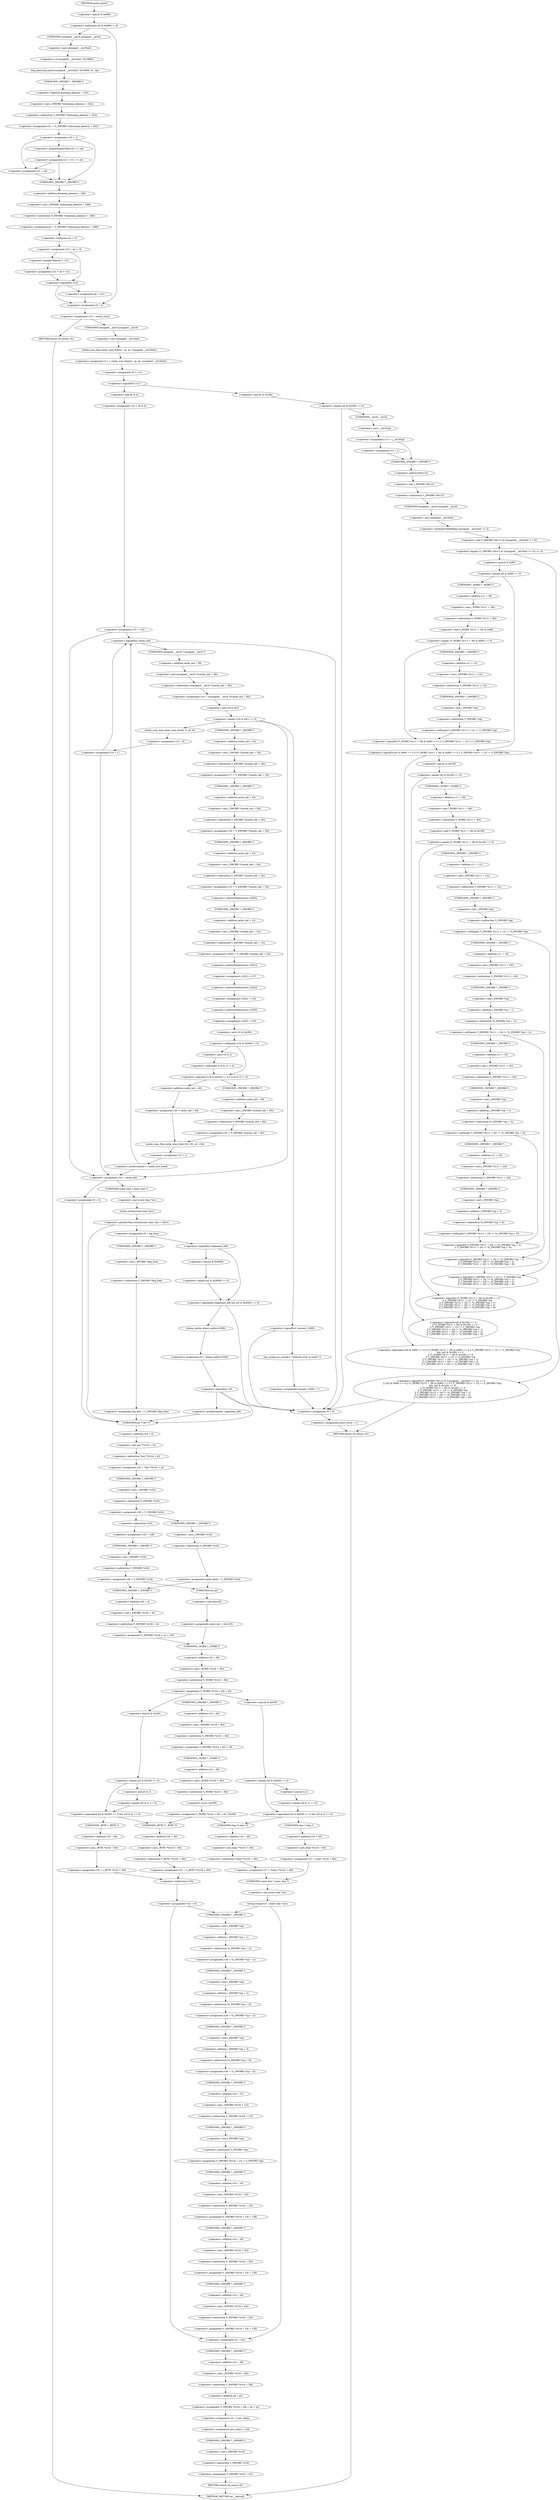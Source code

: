 digraph cache_insert {  
"1000157" [label = "(<operator>.notEquals,(a5 & 0x980) != 0)" ]
"1000158" [label = "(<operator>.and,a5 & 0x980)" ]
"1000163" [label = "(log_query,log_query((unsigned __int16)a5 | 0x10000, a1, cp))" ]
"1000164" [label = "(<operator>.or,(unsigned __int16)a5 | 0x10000)" ]
"1000165" [label = "(<operator>.cast,(unsigned __int16)a5)" ]
"1000166" [label = "(UNKNOWN,unsigned __int16,unsigned __int16)" ]
"1000171" [label = "(<operator>.assignment,v21 = *(_DWORD *)(dnsmasq_daemon + 252))" ]
"1000173" [label = "(<operator>.indirection,*(_DWORD *)(dnsmasq_daemon + 252))" ]
"1000174" [label = "(<operator>.cast,(_DWORD *)(dnsmasq_daemon + 252))" ]
"1000175" [label = "(UNKNOWN,_DWORD *,_DWORD *)" ]
"1000176" [label = "(<operator>.addition,dnsmasq_daemon + 252)" ]
"1000179" [label = "(<operator>.assignment,v22 = 1)" ]
"1000184" [label = "(<operator>.assignment,v22 = v21 >= a4)" ]
"1000186" [label = "(<operator>.greaterEqualsThan,v21 >= a4)" ]
"1000191" [label = "(<operator>.assignment,v21 = a4)" ]
"1000194" [label = "(<operator>.assignment,a4 = *(_DWORD *)(dnsmasq_daemon + 248))" ]
"1000196" [label = "(<operator>.indirection,*(_DWORD *)(dnsmasq_daemon + 248))" ]
"1000197" [label = "(<operator>.cast,(_DWORD *)(dnsmasq_daemon + 248))" ]
"1000198" [label = "(UNKNOWN,_DWORD *,_DWORD *)" ]
"1000199" [label = "(<operator>.addition,dnsmasq_daemon + 248)" ]
"1000202" [label = "(<operator>.assignment,v23 = a4 != 0)" ]
"1000204" [label = "(<operator>.notEquals,a4 != 0)" ]
"1000209" [label = "(<operator>.assignment,v23 = a4 > v21)" ]
"1000211" [label = "(<operator>.greaterThan,a4 > v21)" ]
"1000215" [label = "(<operator>.logicalNot,!v23)" ]
"1000217" [label = "(<operator>.assignment,a4 = v21)" ]
"1000220" [label = "(<operator>.assignment,v9 = 0)" ]
"1000223" [label = "(<operator>.assignment,v10 = insert_error)" ]
"1000228" [label = "(RETURN,return v9;,return v9;)" ]
"1000230" [label = "(<operator>.assignment,v11 = cache_scan_free(a1, cp, a3, (unsigned __int16)a5))" ]
"1000232" [label = "(cache_scan_free,cache_scan_free(a1, cp, a3, (unsigned __int16)a5))" ]
"1000236" [label = "(<operator>.cast,(unsigned __int16)a5)" ]
"1000237" [label = "(UNKNOWN,unsigned __int16,unsigned __int16)" ]
"1000239" [label = "(<operator>.assignment,v9 = v11)" ]
"1000243" [label = "(<operator>.logicalNot,!v11)" ]
"1000246" [label = "(<operator>.assignment,v14 = a5 & 4)" ]
"1000248" [label = "(<operator>.and,a5 & 4)" ]
"1000251" [label = "(<operator>.assignment,v15 = v10)" ]
"1000258" [label = "(<operator>.logicalNot,!cache_tail)" ]
"1000261" [label = "(<operator>.assignment,v16 = *(unsigned __int16 *)(cache_tail + 36))" ]
"1000263" [label = "(<operator>.indirection,*(unsigned __int16 *)(cache_tail + 36))" ]
"1000264" [label = "(<operator>.cast,(unsigned __int16 *)(cache_tail + 36))" ]
"1000265" [label = "(UNKNOWN,unsigned __int16 *,unsigned __int16 *)" ]
"1000266" [label = "(<operator>.addition,cache_tail + 36)" ]
"1000270" [label = "(<operator>.equals,(v16 & 0xC) == 0)" ]
"1000271" [label = "(<operator>.and,v16 & 0xC)" ]
"1000280" [label = "(<operator>.logicalNot,!warned_12395)" ]
"1000283" [label = "(my_syslog,my_syslog(3, \"Internal error in cache.\"))" ]
"1000286" [label = "(<operator>.assignment,warned_12395 = 1)" ]
"1000293" [label = "(<operator>.assignment,v17 = *(_DWORD *)(cache_tail + 16))" ]
"1000295" [label = "(<operator>.indirection,*(_DWORD *)(cache_tail + 16))" ]
"1000296" [label = "(<operator>.cast,(_DWORD *)(cache_tail + 16))" ]
"1000297" [label = "(UNKNOWN,_DWORD *,_DWORD *)" ]
"1000298" [label = "(<operator>.addition,cache_tail + 16)" ]
"1000301" [label = "(<operator>.assignment,v18 = *(_DWORD *)(cache_tail + 20))" ]
"1000303" [label = "(<operator>.indirection,*(_DWORD *)(cache_tail + 20))" ]
"1000304" [label = "(<operator>.cast,(_DWORD *)(cache_tail + 20))" ]
"1000305" [label = "(UNKNOWN,_DWORD *,_DWORD *)" ]
"1000306" [label = "(<operator>.addition,cache_tail + 20)" ]
"1000309" [label = "(<operator>.assignment,v19 = *(_DWORD *)(cache_tail + 24))" ]
"1000311" [label = "(<operator>.indirection,*(_DWORD *)(cache_tail + 24))" ]
"1000312" [label = "(<operator>.cast,(_DWORD *)(cache_tail + 24))" ]
"1000313" [label = "(UNKNOWN,_DWORD *,_DWORD *)" ]
"1000314" [label = "(<operator>.addition,cache_tail + 24)" ]
"1000317" [label = "(<operator>.assignment,v33[0] = *(_DWORD *)(cache_tail + 12))" ]
"1000318" [label = "(<operator>.indirectIndexAccess,v33[0])" ]
"1000321" [label = "(<operator>.indirection,*(_DWORD *)(cache_tail + 12))" ]
"1000322" [label = "(<operator>.cast,(_DWORD *)(cache_tail + 12))" ]
"1000323" [label = "(UNKNOWN,_DWORD *,_DWORD *)" ]
"1000324" [label = "(<operator>.addition,cache_tail + 12)" ]
"1000327" [label = "(<operator>.assignment,v33[1] = v17)" ]
"1000328" [label = "(<operator>.indirectIndexAccess,v33[1])" ]
"1000332" [label = "(<operator>.assignment,v33[2] = v18)" ]
"1000333" [label = "(<operator>.indirectIndexAccess,v33[2])" ]
"1000337" [label = "(<operator>.assignment,v33[3] = v19)" ]
"1000338" [label = "(<operator>.indirectIndexAccess,v33[3])" ]
"1000343" [label = "(<operator>.logicalOr,(v16 & 0x200) != 0 || (v16 & 2) != 0)" ]
"1000344" [label = "(<operator>.notEquals,(v16 & 0x200) != 0)" ]
"1000345" [label = "(<operator>.and,v16 & 0x200)" ]
"1000349" [label = "(<operator>.notEquals,(v16 & 2) != 0)" ]
"1000350" [label = "(<operator>.and,v16 & 2)" ]
"1000354" [label = "(<operator>.assignment,v20 = *(_DWORD *)(cache_tail + 40))" ]
"1000356" [label = "(<operator>.indirection,*(_DWORD *)(cache_tail + 40))" ]
"1000357" [label = "(<operator>.cast,(_DWORD *)(cache_tail + 40))" ]
"1000358" [label = "(UNKNOWN,_DWORD *,_DWORD *)" ]
"1000359" [label = "(<operator>.addition,cache_tail + 40)" ]
"1000363" [label = "(<operator>.assignment,v20 = cache_tail + 40)" ]
"1000365" [label = "(<operator>.addition,cache_tail + 40)" ]
"1000368" [label = "(cache_scan_free,cache_scan_free(v20, v33, a3, v16))" ]
"1000373" [label = "(<operator>.assignment,v15 = 1)" ]
"1000376" [label = "(<operator>.preIncrement,++cache_live_freed)" ]
"1000380" [label = "(cache_scan_free,cache_scan_free(0, 0, a3, 0))" ]
"1000385" [label = "(<operator>.assignment,v15 = 0)" ]
"1000388" [label = "(<operator>.assignment,v14 = 1)" ]
"1000391" [label = "(<operator>.assignment,v24 = cache_tail)" ]
"1000398" [label = "(<operator>.greaterThan,strlen((const char *)a1) > 0x31)" ]
"1000399" [label = "(strlen,strlen((const char *)a1))" ]
"1000400" [label = "(<operator>.cast,(const char *)a1)" ]
"1000401" [label = "(UNKNOWN,const char *,const char *)" ]
"1000405" [label = "(<operator>.assignment,v9 = big_free)" ]
"1000411" [label = "(<operator>.assignment,big_free = *(_DWORD *)big_free)" ]
"1000413" [label = "(<operator>.indirection,*(_DWORD *)big_free)" ]
"1000414" [label = "(<operator>.cast,(_DWORD *)big_free)" ]
"1000415" [label = "(UNKNOWN,_DWORD *,_DWORD *)" ]
"1000420" [label = "(<operator>.logicalAnd,!bignames_left && (a5 & 0x5000) == 0)" ]
"1000421" [label = "(<operator>.logicalNot,!bignames_left)" ]
"1000423" [label = "(<operator>.equals,(a5 & 0x5000) == 0)" ]
"1000424" [label = "(<operator>.and,a5 & 0x5000)" ]
"1000429" [label = "(<operator>.assignment,v9 = whine_malloc(1028))" ]
"1000431" [label = "(whine_malloc,whine_malloc(1028))" ]
"1000434" [label = "(<operator>.logicalNot,!v9)" ]
"1000439" [label = "(<operator>.preDecrement,--bignames_left)" ]
"1000443" [label = "(<operator>.assignment,v9 = 0)" ]
"1000446" [label = "(<operator>.assignment,v25 = *(int **)(v24 + 4))" ]
"1000448" [label = "(<operator>.indirection,*(int **)(v24 + 4))" ]
"1000449" [label = "(<operator>.cast,(int **)(v24 + 4))" ]
"1000450" [label = "(UNKNOWN,int **,int **)" ]
"1000451" [label = "(<operator>.addition,v24 + 4)" ]
"1000454" [label = "(<operator>.assignment,v26 = *(_DWORD *)v24)" ]
"1000456" [label = "(<operator>.indirection,*(_DWORD *)v24)" ]
"1000457" [label = "(<operator>.cast,(_DWORD *)v24)" ]
"1000458" [label = "(UNKNOWN,_DWORD *,_DWORD *)" ]
"1000463" [label = "(<operator>.assignment,*v25 = v26)" ]
"1000464" [label = "(<operator>.indirection,*v25)" ]
"1000467" [label = "(<operator>.assignment,v26 = *(_DWORD *)v24)" ]
"1000469" [label = "(<operator>.indirection,*(_DWORD *)v24)" ]
"1000470" [label = "(<operator>.cast,(_DWORD *)v24)" ]
"1000471" [label = "(UNKNOWN,_DWORD *,_DWORD *)" ]
"1000475" [label = "(<operator>.assignment,cache_head = *(_DWORD *)v24)" ]
"1000477" [label = "(<operator>.indirection,*(_DWORD *)v24)" ]
"1000478" [label = "(<operator>.cast,(_DWORD *)v24)" ]
"1000479" [label = "(UNKNOWN,_DWORD *,_DWORD *)" ]
"1000483" [label = "(<operator>.assignment,*(_DWORD *)(v26 + 4) = v25)" ]
"1000484" [label = "(<operator>.indirection,*(_DWORD *)(v26 + 4))" ]
"1000485" [label = "(<operator>.cast,(_DWORD *)(v26 + 4))" ]
"1000486" [label = "(UNKNOWN,_DWORD *,_DWORD *)" ]
"1000487" [label = "(<operator>.addition,v26 + 4)" ]
"1000492" [label = "(<operator>.assignment,cache_tail = (int)v25)" ]
"1000494" [label = "(<operator>.cast,(int)v25)" ]
"1000495" [label = "(UNKNOWN,int,int)" ]
"1000497" [label = "(<operator>.assignment,*(_WORD *)(v24 + 36) = a5)" ]
"1000498" [label = "(<operator>.indirection,*(_WORD *)(v24 + 36))" ]
"1000499" [label = "(<operator>.cast,(_WORD *)(v24 + 36))" ]
"1000500" [label = "(UNKNOWN,_WORD *,_WORD *)" ]
"1000501" [label = "(<operator>.addition,v24 + 36)" ]
"1000508" [label = "(<operator>.assignment,*(_DWORD *)(v24 + 40) = v9)" ]
"1000509" [label = "(<operator>.indirection,*(_DWORD *)(v24 + 40))" ]
"1000510" [label = "(<operator>.cast,(_DWORD *)(v24 + 40))" ]
"1000511" [label = "(UNKNOWN,_DWORD *,_DWORD *)" ]
"1000512" [label = "(<operator>.addition,v24 + 40)" ]
"1000516" [label = "(<operator>.assignment,*(_WORD *)(v24 + 36) = a5 | 0x200)" ]
"1000517" [label = "(<operator>.indirection,*(_WORD *)(v24 + 36))" ]
"1000518" [label = "(<operator>.cast,(_WORD *)(v24 + 36))" ]
"1000519" [label = "(UNKNOWN,_WORD *,_WORD *)" ]
"1000520" [label = "(<operator>.addition,v24 + 36)" ]
"1000523" [label = "(<operator>.or,a5 | 0x200)" ]
"1000535" [label = "(<operator>.logicalAnd,(a5 & 0x200) == 0 && (a5 & 2) == 0)" ]
"1000536" [label = "(<operator>.equals,(a5 & 0x200) == 0)" ]
"1000537" [label = "(<operator>.and,a5 & 0x200)" ]
"1000541" [label = "(<operator>.equals,(a5 & 2) == 0)" ]
"1000542" [label = "(<operator>.and,a5 & 2)" ]
"1000547" [label = "(<operator>.assignment,v27 = (char *)(v24 + 40))" ]
"1000549" [label = "(<operator>.cast,(char *)(v24 + 40))" ]
"1000550" [label = "(UNKNOWN,char *,char *)" ]
"1000551" [label = "(<operator>.addition,v24 + 40)" ]
"1000556" [label = "(<operator>.assignment,v27 = *(char **)(v24 + 40))" ]
"1000558" [label = "(<operator>.indirection,*(char **)(v24 + 40))" ]
"1000559" [label = "(<operator>.cast,(char **)(v24 + 40))" ]
"1000560" [label = "(UNKNOWN,char **,char **)" ]
"1000561" [label = "(<operator>.addition,v24 + 40)" ]
"1000565" [label = "(strcpy,strcpy(v27, (const char *)a1))" ]
"1000567" [label = "(<operator>.cast,(const char *)a1)" ]
"1000568" [label = "(UNKNOWN,const char *,const char *)" ]
"1000574" [label = "(<operator>.assignment,v28 = *((_DWORD *)cp + 1))" ]
"1000576" [label = "(<operator>.indirection,*((_DWORD *)cp + 1))" ]
"1000577" [label = "(<operator>.addition,(_DWORD *)cp + 1)" ]
"1000578" [label = "(<operator>.cast,(_DWORD *)cp)" ]
"1000579" [label = "(UNKNOWN,_DWORD *,_DWORD *)" ]
"1000582" [label = "(<operator>.assignment,v29 = *((_DWORD *)cp + 2))" ]
"1000584" [label = "(<operator>.indirection,*((_DWORD *)cp + 2))" ]
"1000585" [label = "(<operator>.addition,(_DWORD *)cp + 2)" ]
"1000586" [label = "(<operator>.cast,(_DWORD *)cp)" ]
"1000587" [label = "(UNKNOWN,_DWORD *,_DWORD *)" ]
"1000590" [label = "(<operator>.assignment,v30 = *((_DWORD *)cp + 3))" ]
"1000592" [label = "(<operator>.indirection,*((_DWORD *)cp + 3))" ]
"1000593" [label = "(<operator>.addition,(_DWORD *)cp + 3)" ]
"1000594" [label = "(<operator>.cast,(_DWORD *)cp)" ]
"1000595" [label = "(UNKNOWN,_DWORD *,_DWORD *)" ]
"1000598" [label = "(<operator>.assignment,*(_DWORD *)(v24 + 12) = *(_DWORD *)cp)" ]
"1000599" [label = "(<operator>.indirection,*(_DWORD *)(v24 + 12))" ]
"1000600" [label = "(<operator>.cast,(_DWORD *)(v24 + 12))" ]
"1000601" [label = "(UNKNOWN,_DWORD *,_DWORD *)" ]
"1000602" [label = "(<operator>.addition,v24 + 12)" ]
"1000605" [label = "(<operator>.indirection,*(_DWORD *)cp)" ]
"1000606" [label = "(<operator>.cast,(_DWORD *)cp)" ]
"1000607" [label = "(UNKNOWN,_DWORD *,_DWORD *)" ]
"1000609" [label = "(<operator>.assignment,*(_DWORD *)(v24 + 16) = v28)" ]
"1000610" [label = "(<operator>.indirection,*(_DWORD *)(v24 + 16))" ]
"1000611" [label = "(<operator>.cast,(_DWORD *)(v24 + 16))" ]
"1000612" [label = "(UNKNOWN,_DWORD *,_DWORD *)" ]
"1000613" [label = "(<operator>.addition,v24 + 16)" ]
"1000617" [label = "(<operator>.assignment,*(_DWORD *)(v24 + 20) = v29)" ]
"1000618" [label = "(<operator>.indirection,*(_DWORD *)(v24 + 20))" ]
"1000619" [label = "(<operator>.cast,(_DWORD *)(v24 + 20))" ]
"1000620" [label = "(UNKNOWN,_DWORD *,_DWORD *)" ]
"1000621" [label = "(<operator>.addition,v24 + 20)" ]
"1000625" [label = "(<operator>.assignment,*(_DWORD *)(v24 + 24) = v30)" ]
"1000626" [label = "(<operator>.indirection,*(_DWORD *)(v24 + 24))" ]
"1000627" [label = "(<operator>.cast,(_DWORD *)(v24 + 24))" ]
"1000628" [label = "(UNKNOWN,_DWORD *,_DWORD *)" ]
"1000629" [label = "(<operator>.addition,v24 + 24)" ]
"1000633" [label = "(<operator>.assignment,v9 = v24)" ]
"1000636" [label = "(<operator>.assignment,*(_DWORD *)(v24 + 28) = a4 + a3)" ]
"1000637" [label = "(<operator>.indirection,*(_DWORD *)(v24 + 28))" ]
"1000638" [label = "(<operator>.cast,(_DWORD *)(v24 + 28))" ]
"1000639" [label = "(UNKNOWN,_DWORD *,_DWORD *)" ]
"1000640" [label = "(<operator>.addition,v24 + 28)" ]
"1000643" [label = "(<operator>.addition,a4 + a3)" ]
"1000646" [label = "(<operator>.assignment,v31 = new_chain)" ]
"1000649" [label = "(<operator>.assignment,new_chain = v24)" ]
"1000652" [label = "(<operator>.assignment,*(_DWORD *)v24 = v31)" ]
"1000653" [label = "(<operator>.indirection,*(_DWORD *)v24)" ]
"1000654" [label = "(<operator>.cast,(_DWORD *)v24)" ]
"1000655" [label = "(UNKNOWN,_DWORD *,_DWORD *)" ]
"1000658" [label = "(RETURN,return v9;,return v9;)" ]
"1000661" [label = "(<operator>.logicalAnd,(a5 & 0x200) == 0 && (a5 & 2) == 0)" ]
"1000662" [label = "(<operator>.equals,(a5 & 0x200) == 0)" ]
"1000663" [label = "(<operator>.and,a5 & 0x200)" ]
"1000667" [label = "(<operator>.equals,(a5 & 2) == 0)" ]
"1000668" [label = "(<operator>.and,a5 & 2)" ]
"1000673" [label = "(<operator>.assignment,v32 = (_BYTE *)(v24 + 40))" ]
"1000675" [label = "(<operator>.cast,(_BYTE *)(v24 + 40))" ]
"1000676" [label = "(UNKNOWN,_BYTE *,_BYTE *)" ]
"1000677" [label = "(<operator>.addition,v24 + 40)" ]
"1000681" [label = "(<operator>.assignment,*v32 = 0)" ]
"1000682" [label = "(<operator>.indirection,*v32)" ]
"1000686" [label = "(<operator>.assignment,v32 = *(_BYTE **)(v24 + 40))" ]
"1000688" [label = "(<operator>.indirection,*(_BYTE **)(v24 + 40))" ]
"1000689" [label = "(<operator>.cast,(_BYTE **)(v24 + 40))" ]
"1000690" [label = "(UNKNOWN,_BYTE **,_BYTE **)" ]
"1000691" [label = "(<operator>.addition,v24 + 40)" ]
"1000696" [label = "(<operator>.equals,(a5 & 0x180) == 0)" ]
"1000697" [label = "(<operator>.and,a5 & 0x180)" ]
"1000702" [label = "(<operator>.assignment,v12 = (__int16)cp)" ]
"1000704" [label = "(<operator>.cast,(__int16)cp)" ]
"1000705" [label = "(UNKNOWN,__int16,__int16)" ]
"1000709" [label = "(<operator>.assignment,v12 = 1)" ]
"1000713" [label = "(<operator>.logicalOr,(*(_DWORD *)&v12 & ((unsigned __int16)a5 >> 3)) == 0\n    || ((a5 & 0x80) == 0 || (*(_WORD *)(v11 + 36) & 0x80) == 0 || *(_DWORD *)(v11 + 12) != *(_DWORD *)cp)\n    && ((a5 & 0x100) == 0\n     || (*(_WORD *)(v11 + 36) & 0x100) == 0\n     || *(_DWORD *)(v11 + 12) != *(_DWORD *)cp\n     || *(_DWORD *)(v11 + 16) != *((_DWORD *)cp + 1)\n     || *(_DWORD *)(v11 + 20) != *((_DWORD *)cp + 2)\n     || *(_DWORD *)(v11 + 24) != *((_DWORD *)cp + 3)))" ]
"1000714" [label = "(<operator>.equals,(*(_DWORD *)&v12 & ((unsigned __int16)a5 >> 3)) == 0)" ]
"1000715" [label = "(<operator>.and,*(_DWORD *)&v12 & ((unsigned __int16)a5 >> 3))" ]
"1000716" [label = "(<operator>.indirection,*(_DWORD *)&v12)" ]
"1000717" [label = "(<operator>.cast,(_DWORD *)&v12)" ]
"1000718" [label = "(UNKNOWN,_DWORD *,_DWORD *)" ]
"1000719" [label = "(<operator>.addressOf,&v12)" ]
"1000721" [label = "(<operator>.arithmeticShiftRight,(unsigned __int16)a5 >> 3)" ]
"1000722" [label = "(<operator>.cast,(unsigned __int16)a5)" ]
"1000723" [label = "(UNKNOWN,unsigned __int16,unsigned __int16)" ]
"1000727" [label = "(<operator>.logicalAnd,((a5 & 0x80) == 0 || (*(_WORD *)(v11 + 36) & 0x80) == 0 || *(_DWORD *)(v11 + 12) != *(_DWORD *)cp)\n    && ((a5 & 0x100) == 0\n     || (*(_WORD *)(v11 + 36) & 0x100) == 0\n     || *(_DWORD *)(v11 + 12) != *(_DWORD *)cp\n     || *(_DWORD *)(v11 + 16) != *((_DWORD *)cp + 1)\n     || *(_DWORD *)(v11 + 20) != *((_DWORD *)cp + 2)\n     || *(_DWORD *)(v11 + 24) != *((_DWORD *)cp + 3)))" ]
"1000728" [label = "(<operator>.logicalOr,(a5 & 0x80) == 0 || (*(_WORD *)(v11 + 36) & 0x80) == 0 || *(_DWORD *)(v11 + 12) != *(_DWORD *)cp)" ]
"1000729" [label = "(<operator>.equals,(a5 & 0x80) == 0)" ]
"1000730" [label = "(<operator>.and,a5 & 0x80)" ]
"1000734" [label = "(<operator>.logicalOr,(*(_WORD *)(v11 + 36) & 0x80) == 0 || *(_DWORD *)(v11 + 12) != *(_DWORD *)cp)" ]
"1000735" [label = "(<operator>.equals,(*(_WORD *)(v11 + 36) & 0x80) == 0)" ]
"1000736" [label = "(<operator>.and,*(_WORD *)(v11 + 36) & 0x80)" ]
"1000737" [label = "(<operator>.indirection,*(_WORD *)(v11 + 36))" ]
"1000738" [label = "(<operator>.cast,(_WORD *)(v11 + 36))" ]
"1000739" [label = "(UNKNOWN,_WORD *,_WORD *)" ]
"1000740" [label = "(<operator>.addition,v11 + 36)" ]
"1000745" [label = "(<operator>.notEquals,*(_DWORD *)(v11 + 12) != *(_DWORD *)cp)" ]
"1000746" [label = "(<operator>.indirection,*(_DWORD *)(v11 + 12))" ]
"1000747" [label = "(<operator>.cast,(_DWORD *)(v11 + 12))" ]
"1000748" [label = "(UNKNOWN,_DWORD *,_DWORD *)" ]
"1000749" [label = "(<operator>.addition,v11 + 12)" ]
"1000752" [label = "(<operator>.indirection,*(_DWORD *)cp)" ]
"1000753" [label = "(<operator>.cast,(_DWORD *)cp)" ]
"1000754" [label = "(UNKNOWN,_DWORD *,_DWORD *)" ]
"1000756" [label = "(<operator>.logicalOr,(a5 & 0x100) == 0\n     || (*(_WORD *)(v11 + 36) & 0x100) == 0\n     || *(_DWORD *)(v11 + 12) != *(_DWORD *)cp\n     || *(_DWORD *)(v11 + 16) != *((_DWORD *)cp + 1)\n     || *(_DWORD *)(v11 + 20) != *((_DWORD *)cp + 2)\n     || *(_DWORD *)(v11 + 24) != *((_DWORD *)cp + 3))" ]
"1000757" [label = "(<operator>.equals,(a5 & 0x100) == 0)" ]
"1000758" [label = "(<operator>.and,a5 & 0x100)" ]
"1000762" [label = "(<operator>.logicalOr,(*(_WORD *)(v11 + 36) & 0x100) == 0\n     || *(_DWORD *)(v11 + 12) != *(_DWORD *)cp\n     || *(_DWORD *)(v11 + 16) != *((_DWORD *)cp + 1)\n     || *(_DWORD *)(v11 + 20) != *((_DWORD *)cp + 2)\n     || *(_DWORD *)(v11 + 24) != *((_DWORD *)cp + 3))" ]
"1000763" [label = "(<operator>.equals,(*(_WORD *)(v11 + 36) & 0x100) == 0)" ]
"1000764" [label = "(<operator>.and,*(_WORD *)(v11 + 36) & 0x100)" ]
"1000765" [label = "(<operator>.indirection,*(_WORD *)(v11 + 36))" ]
"1000766" [label = "(<operator>.cast,(_WORD *)(v11 + 36))" ]
"1000767" [label = "(UNKNOWN,_WORD *,_WORD *)" ]
"1000768" [label = "(<operator>.addition,v11 + 36)" ]
"1000773" [label = "(<operator>.logicalOr,*(_DWORD *)(v11 + 12) != *(_DWORD *)cp\n     || *(_DWORD *)(v11 + 16) != *((_DWORD *)cp + 1)\n     || *(_DWORD *)(v11 + 20) != *((_DWORD *)cp + 2)\n     || *(_DWORD *)(v11 + 24) != *((_DWORD *)cp + 3))" ]
"1000774" [label = "(<operator>.notEquals,*(_DWORD *)(v11 + 12) != *(_DWORD *)cp)" ]
"1000775" [label = "(<operator>.indirection,*(_DWORD *)(v11 + 12))" ]
"1000776" [label = "(<operator>.cast,(_DWORD *)(v11 + 12))" ]
"1000777" [label = "(UNKNOWN,_DWORD *,_DWORD *)" ]
"1000778" [label = "(<operator>.addition,v11 + 12)" ]
"1000781" [label = "(<operator>.indirection,*(_DWORD *)cp)" ]
"1000782" [label = "(<operator>.cast,(_DWORD *)cp)" ]
"1000783" [label = "(UNKNOWN,_DWORD *,_DWORD *)" ]
"1000785" [label = "(<operator>.logicalOr,*(_DWORD *)(v11 + 16) != *((_DWORD *)cp + 1)\n     || *(_DWORD *)(v11 + 20) != *((_DWORD *)cp + 2)\n     || *(_DWORD *)(v11 + 24) != *((_DWORD *)cp + 3))" ]
"1000786" [label = "(<operator>.notEquals,*(_DWORD *)(v11 + 16) != *((_DWORD *)cp + 1))" ]
"1000787" [label = "(<operator>.indirection,*(_DWORD *)(v11 + 16))" ]
"1000788" [label = "(<operator>.cast,(_DWORD *)(v11 + 16))" ]
"1000789" [label = "(UNKNOWN,_DWORD *,_DWORD *)" ]
"1000790" [label = "(<operator>.addition,v11 + 16)" ]
"1000793" [label = "(<operator>.indirection,*((_DWORD *)cp + 1))" ]
"1000794" [label = "(<operator>.addition,(_DWORD *)cp + 1)" ]
"1000795" [label = "(<operator>.cast,(_DWORD *)cp)" ]
"1000796" [label = "(UNKNOWN,_DWORD *,_DWORD *)" ]
"1000799" [label = "(<operator>.logicalOr,*(_DWORD *)(v11 + 20) != *((_DWORD *)cp + 2)\n     || *(_DWORD *)(v11 + 24) != *((_DWORD *)cp + 3))" ]
"1000800" [label = "(<operator>.notEquals,*(_DWORD *)(v11 + 20) != *((_DWORD *)cp + 2))" ]
"1000801" [label = "(<operator>.indirection,*(_DWORD *)(v11 + 20))" ]
"1000802" [label = "(<operator>.cast,(_DWORD *)(v11 + 20))" ]
"1000803" [label = "(UNKNOWN,_DWORD *,_DWORD *)" ]
"1000804" [label = "(<operator>.addition,v11 + 20)" ]
"1000807" [label = "(<operator>.indirection,*((_DWORD *)cp + 2))" ]
"1000808" [label = "(<operator>.addition,(_DWORD *)cp + 2)" ]
"1000809" [label = "(<operator>.cast,(_DWORD *)cp)" ]
"1000810" [label = "(UNKNOWN,_DWORD *,_DWORD *)" ]
"1000813" [label = "(<operator>.notEquals,*(_DWORD *)(v11 + 24) != *((_DWORD *)cp + 3))" ]
"1000814" [label = "(<operator>.indirection,*(_DWORD *)(v11 + 24))" ]
"1000815" [label = "(<operator>.cast,(_DWORD *)(v11 + 24))" ]
"1000816" [label = "(UNKNOWN,_DWORD *,_DWORD *)" ]
"1000817" [label = "(<operator>.addition,v11 + 24)" ]
"1000820" [label = "(<operator>.indirection,*((_DWORD *)cp + 3))" ]
"1000821" [label = "(<operator>.addition,(_DWORD *)cp + 3)" ]
"1000822" [label = "(<operator>.cast,(_DWORD *)cp)" ]
"1000823" [label = "(UNKNOWN,_DWORD *,_DWORD *)" ]
"1000828" [label = "(<operator>.assignment,v9 = 0)" ]
"1000831" [label = "(<operator>.assignment,insert_error = 1)" ]
"1000834" [label = "(RETURN,return v9;,return v9;)" ]
"1000125" [label = "(METHOD,cache_insert)" ]
"1000836" [label = "(METHOD_RETURN,int __fastcall)" ]
  "1000157" -> "1000166" 
  "1000157" -> "1000220" 
  "1000158" -> "1000157" 
  "1000163" -> "1000175" 
  "1000164" -> "1000163" 
  "1000165" -> "1000164" 
  "1000166" -> "1000165" 
  "1000171" -> "1000179" 
  "1000173" -> "1000171" 
  "1000174" -> "1000173" 
  "1000175" -> "1000176" 
  "1000176" -> "1000174" 
  "1000179" -> "1000186" 
  "1000179" -> "1000191" 
  "1000179" -> "1000198" 
  "1000184" -> "1000191" 
  "1000184" -> "1000198" 
  "1000186" -> "1000184" 
  "1000191" -> "1000198" 
  "1000194" -> "1000204" 
  "1000196" -> "1000194" 
  "1000197" -> "1000196" 
  "1000198" -> "1000199" 
  "1000199" -> "1000197" 
  "1000202" -> "1000211" 
  "1000202" -> "1000215" 
  "1000204" -> "1000202" 
  "1000209" -> "1000215" 
  "1000211" -> "1000209" 
  "1000215" -> "1000217" 
  "1000215" -> "1000220" 
  "1000217" -> "1000220" 
  "1000220" -> "1000223" 
  "1000223" -> "1000228" 
  "1000223" -> "1000237" 
  "1000228" -> "1000836" 
  "1000230" -> "1000239" 
  "1000232" -> "1000230" 
  "1000236" -> "1000232" 
  "1000237" -> "1000236" 
  "1000239" -> "1000243" 
  "1000243" -> "1000248" 
  "1000243" -> "1000697" 
  "1000246" -> "1000251" 
  "1000248" -> "1000246" 
  "1000251" -> "1000258" 
  "1000251" -> "1000391" 
  "1000258" -> "1000828" 
  "1000258" -> "1000265" 
  "1000261" -> "1000271" 
  "1000263" -> "1000261" 
  "1000264" -> "1000263" 
  "1000265" -> "1000266" 
  "1000266" -> "1000264" 
  "1000270" -> "1000391" 
  "1000270" -> "1000280" 
  "1000270" -> "1000297" 
  "1000270" -> "1000380" 
  "1000271" -> "1000270" 
  "1000280" -> "1000283" 
  "1000280" -> "1000828" 
  "1000283" -> "1000286" 
  "1000286" -> "1000828" 
  "1000293" -> "1000305" 
  "1000295" -> "1000293" 
  "1000296" -> "1000295" 
  "1000297" -> "1000298" 
  "1000298" -> "1000296" 
  "1000301" -> "1000313" 
  "1000303" -> "1000301" 
  "1000304" -> "1000303" 
  "1000305" -> "1000306" 
  "1000306" -> "1000304" 
  "1000309" -> "1000318" 
  "1000311" -> "1000309" 
  "1000312" -> "1000311" 
  "1000313" -> "1000314" 
  "1000314" -> "1000312" 
  "1000317" -> "1000328" 
  "1000318" -> "1000323" 
  "1000321" -> "1000317" 
  "1000322" -> "1000321" 
  "1000323" -> "1000324" 
  "1000324" -> "1000322" 
  "1000327" -> "1000333" 
  "1000328" -> "1000327" 
  "1000332" -> "1000338" 
  "1000333" -> "1000332" 
  "1000337" -> "1000345" 
  "1000338" -> "1000337" 
  "1000343" -> "1000358" 
  "1000343" -> "1000365" 
  "1000344" -> "1000343" 
  "1000344" -> "1000350" 
  "1000345" -> "1000344" 
  "1000349" -> "1000343" 
  "1000350" -> "1000349" 
  "1000354" -> "1000368" 
  "1000356" -> "1000354" 
  "1000357" -> "1000356" 
  "1000358" -> "1000359" 
  "1000359" -> "1000357" 
  "1000363" -> "1000368" 
  "1000365" -> "1000363" 
  "1000368" -> "1000373" 
  "1000373" -> "1000376" 
  "1000376" -> "1000258" 
  "1000376" -> "1000391" 
  "1000380" -> "1000385" 
  "1000385" -> "1000388" 
  "1000388" -> "1000258" 
  "1000388" -> "1000391" 
  "1000391" -> "1000401" 
  "1000391" -> "1000443" 
  "1000398" -> "1000405" 
  "1000398" -> "1000450" 
  "1000399" -> "1000398" 
  "1000400" -> "1000399" 
  "1000401" -> "1000400" 
  "1000405" -> "1000415" 
  "1000405" -> "1000421" 
  "1000411" -> "1000450" 
  "1000413" -> "1000411" 
  "1000414" -> "1000413" 
  "1000415" -> "1000414" 
  "1000420" -> "1000828" 
  "1000420" -> "1000431" 
  "1000421" -> "1000420" 
  "1000421" -> "1000424" 
  "1000423" -> "1000420" 
  "1000424" -> "1000423" 
  "1000429" -> "1000434" 
  "1000431" -> "1000429" 
  "1000434" -> "1000828" 
  "1000434" -> "1000439" 
  "1000434" -> "1000450" 
  "1000439" -> "1000450" 
  "1000443" -> "1000450" 
  "1000446" -> "1000458" 
  "1000448" -> "1000446" 
  "1000449" -> "1000448" 
  "1000450" -> "1000451" 
  "1000451" -> "1000449" 
  "1000454" -> "1000464" 
  "1000454" -> "1000479" 
  "1000456" -> "1000454" 
  "1000457" -> "1000456" 
  "1000458" -> "1000457" 
  "1000463" -> "1000471" 
  "1000464" -> "1000463" 
  "1000467" -> "1000486" 
  "1000467" -> "1000495" 
  "1000469" -> "1000467" 
  "1000470" -> "1000469" 
  "1000471" -> "1000470" 
  "1000475" -> "1000486" 
  "1000475" -> "1000495" 
  "1000477" -> "1000475" 
  "1000478" -> "1000477" 
  "1000479" -> "1000478" 
  "1000483" -> "1000500" 
  "1000484" -> "1000483" 
  "1000485" -> "1000484" 
  "1000486" -> "1000487" 
  "1000487" -> "1000485" 
  "1000492" -> "1000500" 
  "1000494" -> "1000492" 
  "1000495" -> "1000494" 
  "1000497" -> "1000511" 
  "1000497" -> "1000537" 
  "1000497" -> "1000663" 
  "1000498" -> "1000497" 
  "1000499" -> "1000498" 
  "1000500" -> "1000501" 
  "1000501" -> "1000499" 
  "1000508" -> "1000519" 
  "1000509" -> "1000508" 
  "1000510" -> "1000509" 
  "1000511" -> "1000512" 
  "1000512" -> "1000510" 
  "1000516" -> "1000560" 
  "1000516" -> "1000690" 
  "1000517" -> "1000523" 
  "1000518" -> "1000517" 
  "1000519" -> "1000520" 
  "1000520" -> "1000518" 
  "1000523" -> "1000516" 
  "1000535" -> "1000550" 
  "1000535" -> "1000560" 
  "1000536" -> "1000535" 
  "1000536" -> "1000542" 
  "1000537" -> "1000536" 
  "1000541" -> "1000535" 
  "1000542" -> "1000541" 
  "1000547" -> "1000568" 
  "1000549" -> "1000547" 
  "1000550" -> "1000551" 
  "1000551" -> "1000549" 
  "1000556" -> "1000568" 
  "1000558" -> "1000556" 
  "1000559" -> "1000558" 
  "1000560" -> "1000561" 
  "1000561" -> "1000559" 
  "1000565" -> "1000579" 
  "1000565" -> "1000633" 
  "1000567" -> "1000565" 
  "1000568" -> "1000567" 
  "1000574" -> "1000587" 
  "1000576" -> "1000574" 
  "1000577" -> "1000576" 
  "1000578" -> "1000577" 
  "1000579" -> "1000578" 
  "1000582" -> "1000595" 
  "1000584" -> "1000582" 
  "1000585" -> "1000584" 
  "1000586" -> "1000585" 
  "1000587" -> "1000586" 
  "1000590" -> "1000601" 
  "1000592" -> "1000590" 
  "1000593" -> "1000592" 
  "1000594" -> "1000593" 
  "1000595" -> "1000594" 
  "1000598" -> "1000612" 
  "1000599" -> "1000607" 
  "1000600" -> "1000599" 
  "1000601" -> "1000602" 
  "1000602" -> "1000600" 
  "1000605" -> "1000598" 
  "1000606" -> "1000605" 
  "1000607" -> "1000606" 
  "1000609" -> "1000620" 
  "1000610" -> "1000609" 
  "1000611" -> "1000610" 
  "1000612" -> "1000613" 
  "1000613" -> "1000611" 
  "1000617" -> "1000628" 
  "1000618" -> "1000617" 
  "1000619" -> "1000618" 
  "1000620" -> "1000621" 
  "1000621" -> "1000619" 
  "1000625" -> "1000633" 
  "1000626" -> "1000625" 
  "1000627" -> "1000626" 
  "1000628" -> "1000629" 
  "1000629" -> "1000627" 
  "1000633" -> "1000639" 
  "1000636" -> "1000646" 
  "1000637" -> "1000643" 
  "1000638" -> "1000637" 
  "1000639" -> "1000640" 
  "1000640" -> "1000638" 
  "1000643" -> "1000636" 
  "1000646" -> "1000649" 
  "1000649" -> "1000655" 
  "1000652" -> "1000658" 
  "1000653" -> "1000652" 
  "1000654" -> "1000653" 
  "1000655" -> "1000654" 
  "1000658" -> "1000836" 
  "1000661" -> "1000676" 
  "1000661" -> "1000690" 
  "1000662" -> "1000661" 
  "1000662" -> "1000668" 
  "1000663" -> "1000662" 
  "1000667" -> "1000661" 
  "1000668" -> "1000667" 
  "1000673" -> "1000682" 
  "1000675" -> "1000673" 
  "1000676" -> "1000677" 
  "1000677" -> "1000675" 
  "1000681" -> "1000579" 
  "1000681" -> "1000633" 
  "1000682" -> "1000681" 
  "1000686" -> "1000682" 
  "1000688" -> "1000686" 
  "1000689" -> "1000688" 
  "1000690" -> "1000691" 
  "1000691" -> "1000689" 
  "1000696" -> "1000828" 
  "1000696" -> "1000705" 
  "1000697" -> "1000696" 
  "1000702" -> "1000718" 
  "1000702" -> "1000709" 
  "1000704" -> "1000702" 
  "1000705" -> "1000704" 
  "1000709" -> "1000718" 
  "1000713" -> "1000828" 
  "1000713" -> "1000834" 
  "1000714" -> "1000713" 
  "1000714" -> "1000730" 
  "1000715" -> "1000714" 
  "1000716" -> "1000723" 
  "1000717" -> "1000716" 
  "1000718" -> "1000719" 
  "1000719" -> "1000717" 
  "1000721" -> "1000715" 
  "1000722" -> "1000721" 
  "1000723" -> "1000722" 
  "1000727" -> "1000713" 
  "1000728" -> "1000727" 
  "1000728" -> "1000758" 
  "1000729" -> "1000739" 
  "1000729" -> "1000728" 
  "1000730" -> "1000729" 
  "1000734" -> "1000728" 
  "1000735" -> "1000748" 
  "1000735" -> "1000734" 
  "1000736" -> "1000735" 
  "1000737" -> "1000736" 
  "1000738" -> "1000737" 
  "1000739" -> "1000740" 
  "1000740" -> "1000738" 
  "1000745" -> "1000734" 
  "1000746" -> "1000754" 
  "1000747" -> "1000746" 
  "1000748" -> "1000749" 
  "1000749" -> "1000747" 
  "1000752" -> "1000745" 
  "1000753" -> "1000752" 
  "1000754" -> "1000753" 
  "1000756" -> "1000727" 
  "1000757" -> "1000767" 
  "1000757" -> "1000756" 
  "1000758" -> "1000757" 
  "1000762" -> "1000756" 
  "1000763" -> "1000777" 
  "1000763" -> "1000762" 
  "1000764" -> "1000763" 
  "1000765" -> "1000764" 
  "1000766" -> "1000765" 
  "1000767" -> "1000768" 
  "1000768" -> "1000766" 
  "1000773" -> "1000762" 
  "1000774" -> "1000789" 
  "1000774" -> "1000773" 
  "1000775" -> "1000783" 
  "1000776" -> "1000775" 
  "1000777" -> "1000778" 
  "1000778" -> "1000776" 
  "1000781" -> "1000774" 
  "1000782" -> "1000781" 
  "1000783" -> "1000782" 
  "1000785" -> "1000773" 
  "1000786" -> "1000803" 
  "1000786" -> "1000785" 
  "1000787" -> "1000796" 
  "1000788" -> "1000787" 
  "1000789" -> "1000790" 
  "1000790" -> "1000788" 
  "1000793" -> "1000786" 
  "1000794" -> "1000793" 
  "1000795" -> "1000794" 
  "1000796" -> "1000795" 
  "1000799" -> "1000785" 
  "1000800" -> "1000816" 
  "1000800" -> "1000799" 
  "1000801" -> "1000810" 
  "1000802" -> "1000801" 
  "1000803" -> "1000804" 
  "1000804" -> "1000802" 
  "1000807" -> "1000800" 
  "1000808" -> "1000807" 
  "1000809" -> "1000808" 
  "1000810" -> "1000809" 
  "1000813" -> "1000799" 
  "1000814" -> "1000823" 
  "1000815" -> "1000814" 
  "1000816" -> "1000817" 
  "1000817" -> "1000815" 
  "1000820" -> "1000813" 
  "1000821" -> "1000820" 
  "1000822" -> "1000821" 
  "1000823" -> "1000822" 
  "1000828" -> "1000831" 
  "1000831" -> "1000834" 
  "1000834" -> "1000836" 
  "1000125" -> "1000158" 
}
